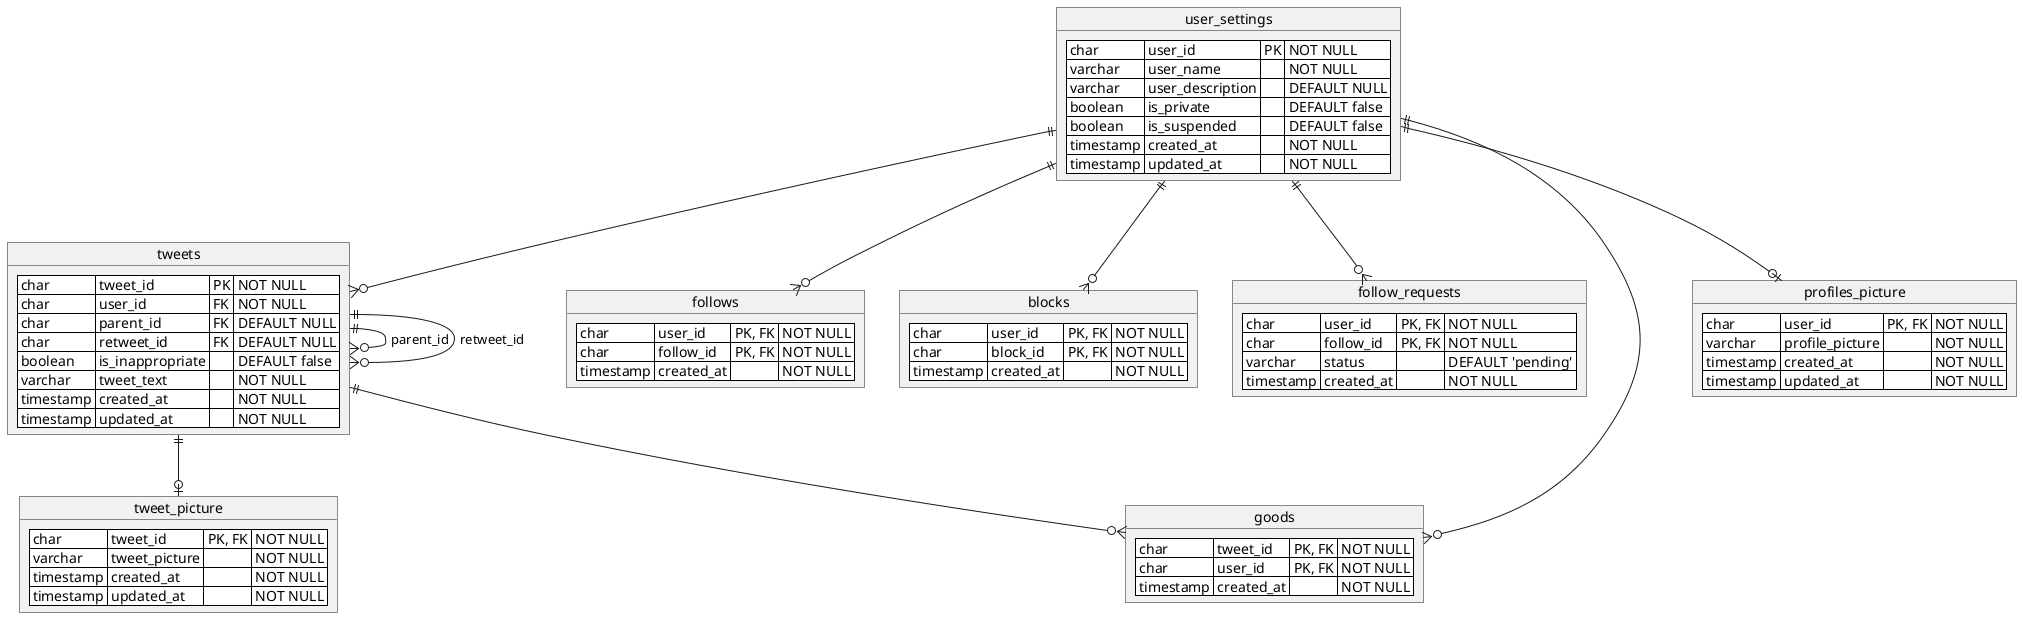 @startuml

object user_settings {
    <#white>| char | user_id | PK | NOT NULL |
    <#white>| varchar | user_name | | NOT NULL |
    <#white>| varchar | user_description | | DEFAULT NULL |
    <#white>| boolean | is_private | | DEFAULT false |
    <#white>| boolean | is_suspended | | DEFAULT false |
    <#white>| timestamp | created_at | | NOT NULL |
    <#white>| timestamp | updated_at | | NOT NULL |
}

object tweets {
    <#white>| char | tweet_id | PK | NOT NULL |
    <#white>| char | user_id | FK | NOT NULL |
    <#white>| char | parent_id | FK | DEFAULT NULL |
    <#white>| char | retweet_id | FK | DEFAULT NULL |
    <#white>| boolean | is_inappropriate | | DEFAULT false |
    <#white>| varchar | tweet_text | | NOT NULL |
    <#white>| timestamp | created_at | | NOT NULL |
    <#white>| timestamp | updated_at | | NOT NULL |
}

object follows {
    <#white>| char | user_id | PK, FK | NOT NULL |
    <#white>| char | follow_id | PK, FK | NOT NULL |
    <#white>| timestamp | created_at | | NOT NULL |
}

object blocks {
    <#white>| char | user_id | PK, FK | NOT NULL |
    <#white>| char | block_id | PK, FK | NOT NULL |
    <#white>| timestamp | created_at | | NOT NULL |

}

object follow_requests {
    <#white>| char | user_id | PK, FK | NOT NULL |
    <#white>| char | follow_id | PK, FK | NOT NULL |
    <#white>| varchar | status | | DEFAULT 'pending' |
    <#white>| timestamp | created_at | | NOT NULL |
}

object goods {
    <#white>| char | tweet_id | PK, FK | NOT NULL |
    <#white>| char | user_id | PK, FK | NOT NULL |
    <#white>| timestamp | created_at | | NOT NULL |
}

object profiles_picture {
    <#white>| char | user_id | PK, FK | NOT NULL |
    <#white>| varchar | profile_picture | | NOT NULL |
    <#white>| timestamp | created_at | | NOT NULL |
    <#white>| timestamp | updated_at | | NOT NULL |
}

object tweet_picture {
    <#white>| char | tweet_id | PK, FK | NOT NULL |
    <#white>| varchar | tweet_picture | | NOT NULL |
    <#white>| timestamp | created_at | | NOT NULL |
    <#white>| timestamp | updated_at | | NOT NULL |
}

user_settings ||--o{ tweets
user_settings ||--o{ follows
user_settings ||--o{ follow_requests
user_settings ||--o{ blocks
tweets ||--o{ goods
user_settings ||--o{ goods
tweets ||--o{ tweets : parent_id
tweets ||--o{ tweets : retweet_id
user_settings ||--o| profiles_picture
tweets ||--o| tweet_picture

@enduml
